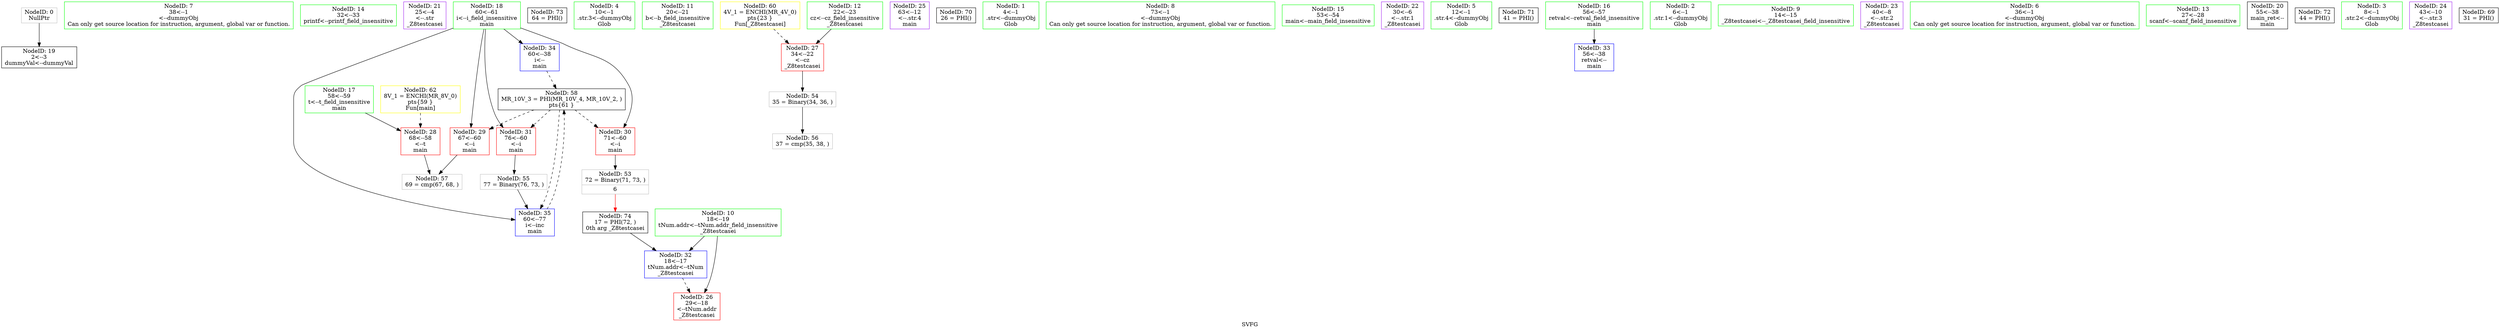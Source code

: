 digraph "SVFG" {
	label="SVFG";

	Node0x5639be91fd50 [shape=record,color=grey,label="{NodeID: 0\nNullPtr}"];
	Node0x5639be91fd50 -> Node0x5639be931510[style=solid];
	Node0x5639be92fd60 [shape=record,color=green,label="{NodeID: 7\n38\<--1\n\<--dummyObj\nCan only get source location for instruction, argument, global var or function.}"];
	Node0x5639be931150 [shape=record,color=green,label="{NodeID: 14\n32\<--33\nprintf\<--printf_field_insensitive\n}"];
	Node0x5639be9316e0 [shape=record,color=purple,label="{NodeID: 21\n25\<--4\n\<--.str\n_Z8testcasei\n}"];
	Node0x5639be931c90 [shape=record,color=red,label="{NodeID: 28\n68\<--58\n\<--t\nmain\n}"];
	Node0x5639be931c90 -> Node0x5639be934610[style=solid];
	Node0x5639be939e10 [shape=record,color=black,label="{NodeID: 73\n64 = PHI()\n}"];
	Node0x5639be932240 [shape=record,color=blue,label="{NodeID: 35\n60\<--77\ni\<--inc\nmain\n}"];
	Node0x5639be932240 -> Node0x5639be935fd0[style=dashed];
	Node0x5639be92f280 [shape=record,color=green,label="{NodeID: 4\n10\<--1\n.str.3\<--dummyObj\nGlob }"];
	Node0x5639be9300b0 [shape=record,color=green,label="{NodeID: 11\n20\<--21\nb\<--b_field_insensitive\n_Z8testcasei\n}"];
	Node0x5639be934490 [shape=record,color=grey,label="{NodeID: 56\n37 = cmp(35, 38, )\n}"];
	Node0x5639be931440 [shape=record,color=green,label="{NodeID: 18\n60\<--61\ni\<--i_field_insensitive\nmain\n}"];
	Node0x5639be931440 -> Node0x5639be931d60[style=solid];
	Node0x5639be931440 -> Node0x5639be931e30[style=solid];
	Node0x5639be931440 -> Node0x5639be931f00[style=solid];
	Node0x5639be931440 -> Node0x5639be932170[style=solid];
	Node0x5639be931440 -> Node0x5639be932240[style=solid];
	Node0x5639be931a20 [shape=record,color=purple,label="{NodeID: 25\n63\<--12\n\<--.str.4\nmain\n}"];
	Node0x5639be939b10 [shape=record,color=black,label="{NodeID: 70\n26 = PHI()\n}"];
	Node0x5639be931fd0 [shape=record,color=blue,label="{NodeID: 32\n18\<--17\ntNum.addr\<--tNum\n_Z8testcasei\n}"];
	Node0x5639be931fd0 -> Node0x5639be931af0[style=dashed];
	Node0x5639be920f20 [shape=record,color=green,label="{NodeID: 1\n4\<--1\n.str\<--dummyObj\nGlob }"];
	Node0x5639be92fe20 [shape=record,color=green,label="{NodeID: 8\n73\<--1\n\<--dummyObj\nCan only get source location for instruction, argument, global var or function.}"];
	Node0x5639be934010 [shape=record,color=grey,label="{NodeID: 53\n72 = Binary(71, 73, )\n|{<s0>6}}"];
	Node0x5639be934010:s0 -> Node0x5639be939f10[style=solid,color=red];
	Node0x5639be9311e0 [shape=record,color=green,label="{NodeID: 15\n53\<--54\nmain\<--main_field_insensitive\n}"];
	Node0x5639be936ff0 [shape=record,color=yellow,style=double,label="{NodeID: 60\n4V_1 = ENCHI(MR_4V_0)\npts\{23 \}\nFun[_Z8testcasei]}"];
	Node0x5639be936ff0 -> Node0x5639be931bc0[style=dashed];
	Node0x5639be9317b0 [shape=record,color=purple,label="{NodeID: 22\n30\<--6\n\<--.str.1\n_Z8testcasei\n}"];
	Node0x5639be931d60 [shape=record,color=red,label="{NodeID: 29\n67\<--60\n\<--i\nmain\n}"];
	Node0x5639be931d60 -> Node0x5639be934610[style=solid];
	Node0x5639be939f10 [shape=record,color=black,label="{NodeID: 74\n17 = PHI(72, )\n0th arg _Z8testcasei }"];
	Node0x5639be939f10 -> Node0x5639be931fd0[style=solid];
	Node0x5639be92f310 [shape=record,color=green,label="{NodeID: 5\n12\<--1\n.str.4\<--dummyObj\nGlob }"];
	Node0x5639be930180 [shape=record,color=green,label="{NodeID: 12\n22\<--23\ncz\<--cz_field_insensitive\n_Z8testcasei\n}"];
	Node0x5639be930180 -> Node0x5639be931bc0[style=solid];
	Node0x5639be934610 [shape=record,color=grey,label="{NodeID: 57\n69 = cmp(67, 68, )\n}"];
	Node0x5639be931510 [shape=record,color=black,label="{NodeID: 19\n2\<--3\ndummyVal\<--dummyVal\n}"];
	Node0x5639be931af0 [shape=record,color=red,label="{NodeID: 26\n29\<--18\n\<--tNum.addr\n_Z8testcasei\n}"];
	Node0x5639be939c10 [shape=record,color=black,label="{NodeID: 71\n41 = PHI()\n}"];
	Node0x5639be9320a0 [shape=record,color=blue,label="{NodeID: 33\n56\<--38\nretval\<--\nmain\n}"];
	Node0x5639be92ef40 [shape=record,color=green,label="{NodeID: 2\n6\<--1\n.str.1\<--dummyObj\nGlob }"];
	Node0x5639be92fee0 [shape=record,color=green,label="{NodeID: 9\n14\<--15\n_Z8testcasei\<--_Z8testcasei_field_insensitive\n}"];
	Node0x5639be934190 [shape=record,color=grey,label="{NodeID: 54\n35 = Binary(34, 36, )\n}"];
	Node0x5639be934190 -> Node0x5639be934490[style=solid];
	Node0x5639be9312a0 [shape=record,color=green,label="{NodeID: 16\n56\<--57\nretval\<--retval_field_insensitive\nmain\n}"];
	Node0x5639be9312a0 -> Node0x5639be9320a0[style=solid];
	Node0x5639be931880 [shape=record,color=purple,label="{NodeID: 23\n40\<--8\n\<--.str.2\n_Z8testcasei\n}"];
	Node0x5639be931e30 [shape=record,color=red,label="{NodeID: 30\n71\<--60\n\<--i\nmain\n}"];
	Node0x5639be931e30 -> Node0x5639be934010[style=solid];
	Node0x5639be92f3d0 [shape=record,color=green,label="{NodeID: 6\n36\<--1\n\<--dummyObj\nCan only get source location for instruction, argument, global var or function.}"];
	Node0x5639be930250 [shape=record,color=green,label="{NodeID: 13\n27\<--28\nscanf\<--scanf_field_insensitive\n}"];
	Node0x5639be935fd0 [shape=record,color=black,label="{NodeID: 58\nMR_10V_3 = PHI(MR_10V_4, MR_10V_2, )\npts\{61 \}\n}"];
	Node0x5639be935fd0 -> Node0x5639be931d60[style=dashed];
	Node0x5639be935fd0 -> Node0x5639be931e30[style=dashed];
	Node0x5639be935fd0 -> Node0x5639be931f00[style=dashed];
	Node0x5639be935fd0 -> Node0x5639be932240[style=dashed];
	Node0x5639be931610 [shape=record,color=black,label="{NodeID: 20\n55\<--38\nmain_ret\<--\nmain\n}"];
	Node0x5639be931bc0 [shape=record,color=red,label="{NodeID: 27\n34\<--22\n\<--cz\n_Z8testcasei\n}"];
	Node0x5639be931bc0 -> Node0x5639be934190[style=solid];
	Node0x5639be939d10 [shape=record,color=black,label="{NodeID: 72\n44 = PHI()\n}"];
	Node0x5639be932170 [shape=record,color=blue,label="{NodeID: 34\n60\<--38\ni\<--\nmain\n}"];
	Node0x5639be932170 -> Node0x5639be935fd0[style=dashed];
	Node0x5639be92efd0 [shape=record,color=green,label="{NodeID: 3\n8\<--1\n.str.2\<--dummyObj\nGlob }"];
	Node0x5639be92ffe0 [shape=record,color=green,label="{NodeID: 10\n18\<--19\ntNum.addr\<--tNum.addr_field_insensitive\n_Z8testcasei\n}"];
	Node0x5639be92ffe0 -> Node0x5639be931af0[style=solid];
	Node0x5639be92ffe0 -> Node0x5639be931fd0[style=solid];
	Node0x5639be934310 [shape=record,color=grey,label="{NodeID: 55\n77 = Binary(76, 73, )\n}"];
	Node0x5639be934310 -> Node0x5639be932240[style=solid];
	Node0x5639be931370 [shape=record,color=green,label="{NodeID: 17\n58\<--59\nt\<--t_field_insensitive\nmain\n}"];
	Node0x5639be931370 -> Node0x5639be931c90[style=solid];
	Node0x5639be9371e0 [shape=record,color=yellow,style=double,label="{NodeID: 62\n8V_1 = ENCHI(MR_8V_0)\npts\{59 \}\nFun[main]}"];
	Node0x5639be9371e0 -> Node0x5639be931c90[style=dashed];
	Node0x5639be931950 [shape=record,color=purple,label="{NodeID: 24\n43\<--10\n\<--.str.3\n_Z8testcasei\n}"];
	Node0x5639be85a8b0 [shape=record,color=black,label="{NodeID: 69\n31 = PHI()\n}"];
	Node0x5639be931f00 [shape=record,color=red,label="{NodeID: 31\n76\<--60\n\<--i\nmain\n}"];
	Node0x5639be931f00 -> Node0x5639be934310[style=solid];
}
